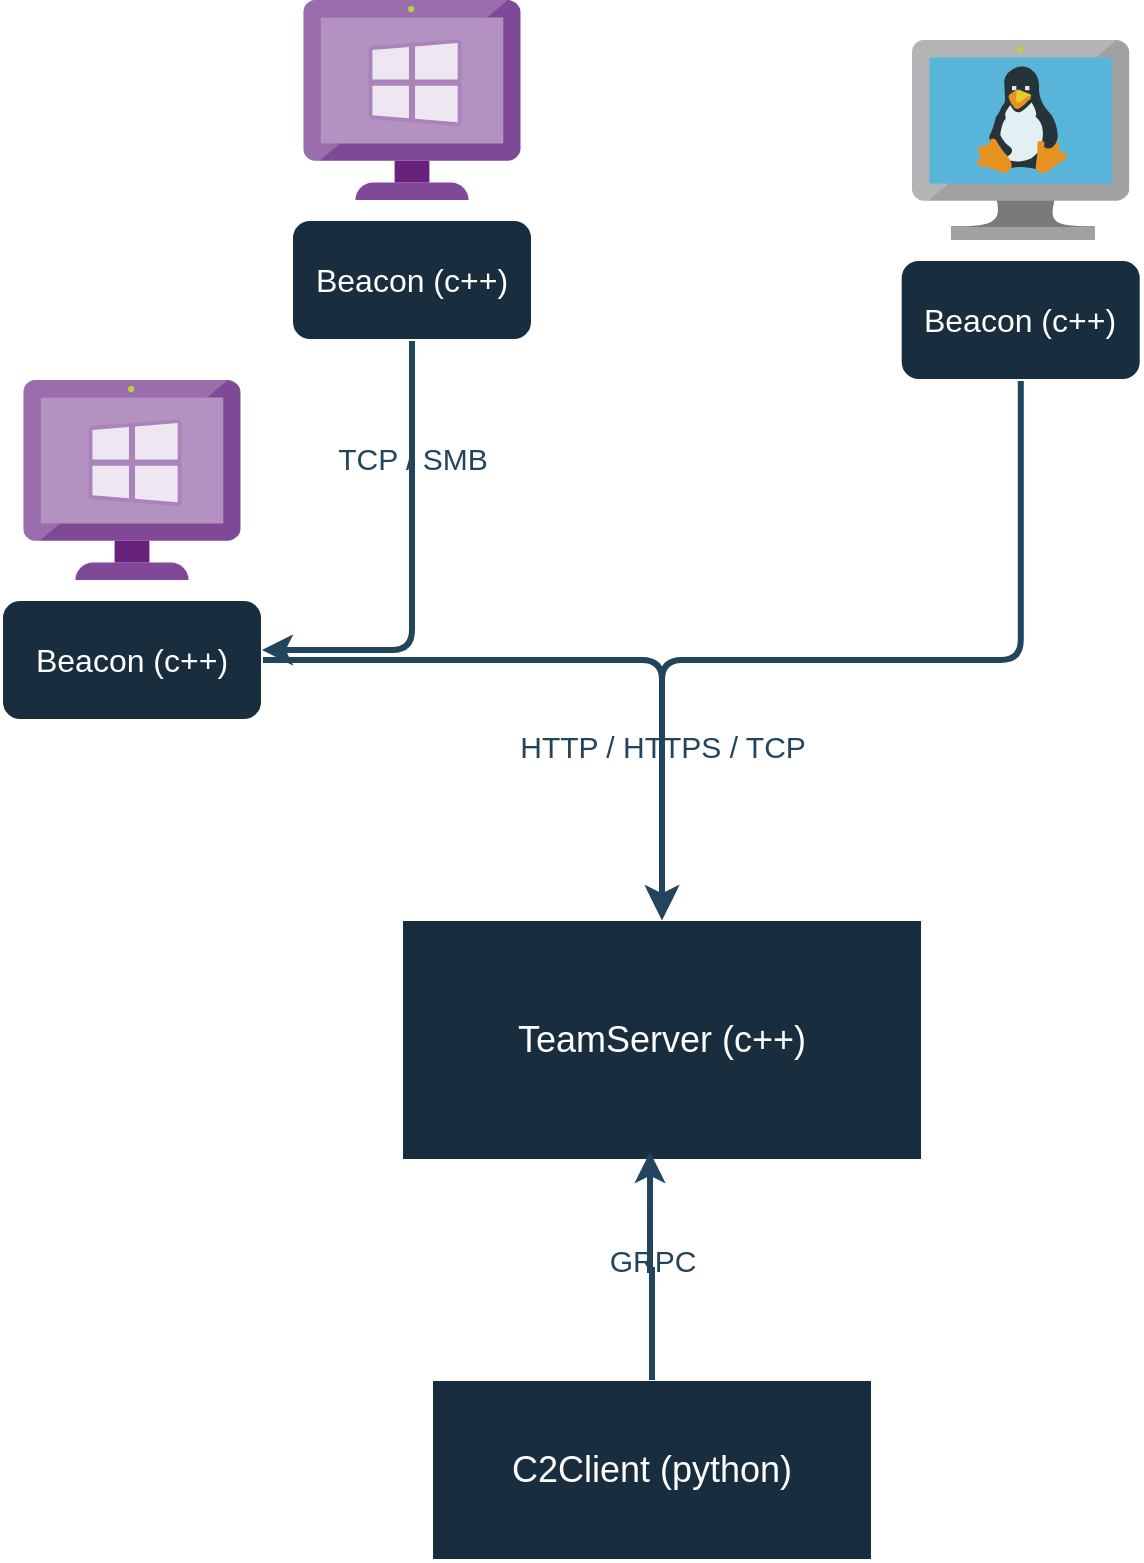 <mxfile version="27.0.8">
  <diagram name="Page-1" id="rQLoCM4R8MBqAp2qKn0C">
    <mxGraphModel dx="2066" dy="1157" grid="1" gridSize="10" guides="1" tooltips="1" connect="1" arrows="1" fold="1" page="1" pageScale="1" pageWidth="850" pageHeight="1100" math="0" shadow="0" adaptiveColors="none">
      <root>
        <mxCell id="0" />
        <mxCell id="1" parent="0" />
        <mxCell id="covrJtXaJXK44tsi0ukf-3" value="C2Client (python)" style="rounded=0;whiteSpace=wrap;html=1;fontSize=18;labelBackgroundColor=none;fillColor=#182E3E;strokeColor=#FFFFFF;fontColor=#FFFFFF;" parent="1" vertex="1">
          <mxGeometry x="310" y="740" width="220" height="90" as="geometry" />
        </mxCell>
        <mxCell id="covrJtXaJXK44tsi0ukf-4" value="TeamServer (c++)" style="rounded=0;whiteSpace=wrap;html=1;fontSize=18;labelBackgroundColor=none;fillColor=#182E3E;strokeColor=#FFFFFF;fontColor=#FFFFFF;" parent="1" vertex="1">
          <mxGeometry x="295" y="510" width="260" height="120" as="geometry" />
        </mxCell>
        <mxCell id="covrJtXaJXK44tsi0ukf-16" value="HTTP / HTTPS / TCP" style="edgeStyle=orthogonalEdgeStyle;rounded=1;orthogonalLoop=1;jettySize=auto;html=1;fontSize=15;labelBackgroundColor=none;strokeColor=#23445D;fontColor=#23445D;strokeWidth=3;curved=0;" parent="1" source="covrJtXaJXK44tsi0ukf-8" target="covrJtXaJXK44tsi0ukf-4" edge="1">
          <mxGeometry x="0.473" relative="1" as="geometry">
            <mxPoint as="offset" />
          </mxGeometry>
        </mxCell>
        <mxCell id="covrJtXaJXK44tsi0ukf-8" value="Beacon (c++)" style="rounded=1;whiteSpace=wrap;html=1;fontSize=16;labelBackgroundColor=none;fillColor=#182E3E;strokeColor=#FFFFFF;fontColor=#FFFFFF;" parent="1" vertex="1">
          <mxGeometry x="95" y="350" width="130" height="60" as="geometry" />
        </mxCell>
        <mxCell id="covrJtXaJXK44tsi0ukf-11" value="TCP / SMB" style="edgeStyle=orthogonalEdgeStyle;rounded=1;orthogonalLoop=1;jettySize=auto;html=1;fontSize=15;labelBackgroundColor=none;strokeColor=#23445D;fontColor=#23445D;strokeWidth=3;curved=0;" parent="1" source="covrJtXaJXK44tsi0ukf-10" target="covrJtXaJXK44tsi0ukf-8" edge="1">
          <mxGeometry x="-0.489" relative="1" as="geometry">
            <Array as="points">
              <mxPoint x="300" y="375" />
            </Array>
            <mxPoint as="offset" />
          </mxGeometry>
        </mxCell>
        <mxCell id="covrJtXaJXK44tsi0ukf-10" value="Beacon (c++)" style="rounded=1;whiteSpace=wrap;html=1;fontSize=16;labelBackgroundColor=none;fillColor=#182E3E;strokeColor=#FFFFFF;fontColor=#FFFFFF;" parent="1" vertex="1">
          <mxGeometry x="240" y="160" width="120" height="60" as="geometry" />
        </mxCell>
        <mxCell id="covrJtXaJXK44tsi0ukf-12" value="" style="image;sketch=0;aspect=fixed;html=1;points=[];align=center;fontSize=12;image=img/lib/mscae/VM_Linux.svg;labelBackgroundColor=none;fillColor=#182E3E;strokeColor=#FFFFFF;fontColor=#FFFFFF;" parent="1" vertex="1">
          <mxGeometry x="550" y="70" width="108.7" height="100" as="geometry" />
        </mxCell>
        <mxCell id="covrJtXaJXK44tsi0ukf-17" style="edgeStyle=orthogonalEdgeStyle;rounded=1;orthogonalLoop=1;jettySize=auto;html=1;entryX=0.5;entryY=0;entryDx=0;entryDy=0;labelBackgroundColor=none;fontColor=default;curved=0;endSize=8;startSize=8;jumpSize=8;strokeWidth=3;strokeColor=#23445D;" parent="1" source="covrJtXaJXK44tsi0ukf-13" target="covrJtXaJXK44tsi0ukf-4" edge="1">
          <mxGeometry relative="1" as="geometry">
            <Array as="points">
              <mxPoint x="604" y="380" />
              <mxPoint x="425" y="380" />
            </Array>
          </mxGeometry>
        </mxCell>
        <mxCell id="covrJtXaJXK44tsi0ukf-13" value="Beacon (c++)" style="rounded=1;whiteSpace=wrap;html=1;fontSize=16;labelBackgroundColor=none;fillColor=#182E3E;strokeColor=#FFFFFF;fontColor=#FFFFFF;" parent="1" vertex="1">
          <mxGeometry x="544.35" y="180" width="120" height="60" as="geometry" />
        </mxCell>
        <mxCell id="covrJtXaJXK44tsi0ukf-14" value="GRPC" style="edgeStyle=orthogonalEdgeStyle;rounded=0;orthogonalLoop=1;jettySize=auto;html=1;entryX=0.477;entryY=0.967;entryDx=0;entryDy=0;entryPerimeter=0;fontSize=15;labelBackgroundColor=none;strokeColor=#23445D;fontColor=#23445D;strokeWidth=3;" parent="1" source="covrJtXaJXK44tsi0ukf-3" target="covrJtXaJXK44tsi0ukf-4" edge="1">
          <mxGeometry x="0.061" y="-1" relative="1" as="geometry">
            <Array as="points">
              <mxPoint x="420" y="685" />
              <mxPoint x="419" y="685" />
            </Array>
            <mxPoint as="offset" />
          </mxGeometry>
        </mxCell>
        <mxCell id="covrJtXaJXK44tsi0ukf-18" value="" style="image;sketch=0;aspect=fixed;html=1;points=[];align=center;fontSize=12;image=img/lib/mscae/VM_Windows_Non_Azure.svg;labelBackgroundColor=none;fillColor=#182E3E;strokeColor=#FFFFFF;fontColor=#FFFFFF;" parent="1" vertex="1">
          <mxGeometry x="245.65" y="50" width="108.7" height="100" as="geometry" />
        </mxCell>
        <mxCell id="covrJtXaJXK44tsi0ukf-19" value="" style="image;sketch=0;aspect=fixed;html=1;points=[];align=center;fontSize=12;image=img/lib/mscae/VM_Windows_Non_Azure.svg;labelBackgroundColor=none;fillColor=#182E3E;strokeColor=#FFFFFF;fontColor=#FFFFFF;" parent="1" vertex="1">
          <mxGeometry x="105.65" y="240" width="108.7" height="100" as="geometry" />
        </mxCell>
      </root>
    </mxGraphModel>
  </diagram>
</mxfile>
